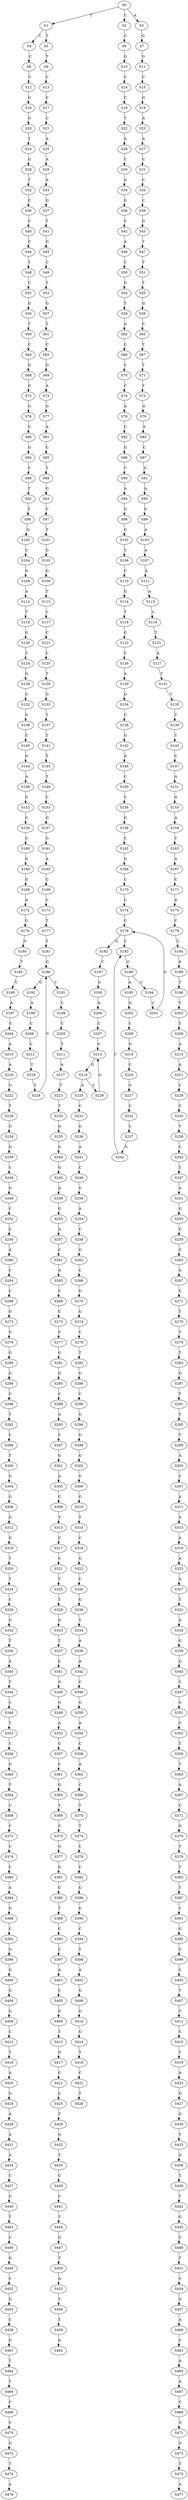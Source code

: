 strict digraph  {
	S0 -> S1 [ label = T ];
	S0 -> S2 [ label = C ];
	S0 -> S3 [ label = A ];
	S1 -> S4 [ label = C ];
	S1 -> S5 [ label = T ];
	S2 -> S6 [ label = C ];
	S3 -> S7 [ label = G ];
	S4 -> S8 [ label = C ];
	S5 -> S9 [ label = T ];
	S6 -> S10 [ label = G ];
	S7 -> S11 [ label = G ];
	S8 -> S12 [ label = C ];
	S9 -> S13 [ label = C ];
	S10 -> S14 [ label = C ];
	S11 -> S15 [ label = C ];
	S12 -> S16 [ label = G ];
	S13 -> S17 [ label = C ];
	S14 -> S18 [ label = C ];
	S15 -> S19 [ label = G ];
	S16 -> S20 [ label = G ];
	S17 -> S21 [ label = C ];
	S18 -> S22 [ label = T ];
	S19 -> S23 [ label = A ];
	S20 -> S24 [ label = T ];
	S21 -> S25 [ label = A ];
	S22 -> S26 [ label = A ];
	S23 -> S27 [ label = A ];
	S24 -> S28 [ label = G ];
	S25 -> S29 [ label = A ];
	S26 -> S30 [ label = C ];
	S27 -> S31 [ label = C ];
	S28 -> S32 [ label = T ];
	S29 -> S33 [ label = A ];
	S30 -> S34 [ label = A ];
	S31 -> S35 [ label = C ];
	S32 -> S36 [ label = C ];
	S33 -> S37 [ label = G ];
	S34 -> S38 [ label = G ];
	S35 -> S39 [ label = C ];
	S36 -> S40 [ label = C ];
	S37 -> S41 [ label = T ];
	S38 -> S42 [ label = C ];
	S39 -> S43 [ label = G ];
	S40 -> S44 [ label = C ];
	S41 -> S45 [ label = G ];
	S42 -> S46 [ label = A ];
	S43 -> S47 [ label = T ];
	S44 -> S48 [ label = T ];
	S45 -> S49 [ label = C ];
	S46 -> S50 [ label = C ];
	S47 -> S51 [ label = T ];
	S48 -> S52 [ label = C ];
	S49 -> S53 [ label = T ];
	S50 -> S54 [ label = G ];
	S51 -> S55 [ label = T ];
	S52 -> S56 [ label = G ];
	S53 -> S57 [ label = G ];
	S54 -> S58 [ label = T ];
	S55 -> S59 [ label = G ];
	S56 -> S60 [ label = T ];
	S57 -> S61 [ label = T ];
	S58 -> S62 [ label = A ];
	S59 -> S63 [ label = C ];
	S60 -> S64 [ label = C ];
	S61 -> S65 [ label = C ];
	S62 -> S66 [ label = C ];
	S63 -> S67 [ label = T ];
	S64 -> S68 [ label = G ];
	S65 -> S69 [ label = G ];
	S66 -> S70 [ label = C ];
	S67 -> S71 [ label = T ];
	S68 -> S72 [ label = G ];
	S69 -> S73 [ label = A ];
	S70 -> S74 [ label = C ];
	S71 -> S75 [ label = T ];
	S72 -> S76 [ label = G ];
	S73 -> S77 [ label = G ];
	S74 -> S78 [ label = A ];
	S75 -> S79 [ label = G ];
	S76 -> S80 [ label = C ];
	S77 -> S81 [ label = A ];
	S78 -> S82 [ label = C ];
	S79 -> S83 [ label = A ];
	S80 -> S84 [ label = G ];
	S81 -> S85 [ label = C ];
	S82 -> S86 [ label = G ];
	S83 -> S87 [ label = C ];
	S84 -> S88 [ label = C ];
	S85 -> S89 [ label = T ];
	S86 -> S90 [ label = C ];
	S87 -> S91 [ label = G ];
	S88 -> S92 [ label = T ];
	S89 -> S93 [ label = G ];
	S90 -> S94 [ label = A ];
	S91 -> S95 [ label = A ];
	S92 -> S96 [ label = T ];
	S93 -> S97 [ label = C ];
	S94 -> S98 [ label = G ];
	S95 -> S99 [ label = G ];
	S96 -> S100 [ label = G ];
	S97 -> S101 [ label = T ];
	S98 -> S102 [ label = G ];
	S99 -> S103 [ label = A ];
	S100 -> S104 [ label = C ];
	S101 -> S105 [ label = G ];
	S102 -> S106 [ label = T ];
	S103 -> S107 [ label = A ];
	S104 -> S108 [ label = G ];
	S105 -> S109 [ label = G ];
	S106 -> S110 [ label = C ];
	S107 -> S111 [ label = A ];
	S108 -> S112 [ label = A ];
	S109 -> S113 [ label = T ];
	S110 -> S114 [ label = G ];
	S111 -> S115 [ label = A ];
	S112 -> S116 [ label = T ];
	S113 -> S117 [ label = C ];
	S114 -> S118 [ label = T ];
	S115 -> S119 [ label = C ];
	S116 -> S120 [ label = G ];
	S117 -> S121 [ label = C ];
	S118 -> S122 [ label = G ];
	S119 -> S123 [ label = T ];
	S120 -> S124 [ label = T ];
	S121 -> S125 [ label = C ];
	S122 -> S126 [ label = C ];
	S123 -> S127 [ label = A ];
	S124 -> S128 [ label = G ];
	S125 -> S129 [ label = T ];
	S126 -> S130 [ label = A ];
	S127 -> S131 [ label = T ];
	S128 -> S132 [ label = C ];
	S129 -> S133 [ label = G ];
	S130 -> S134 [ label = G ];
	S131 -> S135 [ label = T ];
	S132 -> S136 [ label = G ];
	S133 -> S137 [ label = T ];
	S134 -> S138 [ label = C ];
	S135 -> S139 [ label = T ];
	S136 -> S140 [ label = C ];
	S137 -> S141 [ label = T ];
	S138 -> S142 [ label = G ];
	S139 -> S143 [ label = T ];
	S140 -> S144 [ label = G ];
	S141 -> S145 [ label = T ];
	S142 -> S146 [ label = A ];
	S143 -> S147 [ label = C ];
	S144 -> S148 [ label = A ];
	S145 -> S149 [ label = T ];
	S146 -> S150 [ label = C ];
	S147 -> S151 [ label = A ];
	S148 -> S152 [ label = G ];
	S149 -> S153 [ label = C ];
	S150 -> S154 [ label = C ];
	S151 -> S155 [ label = A ];
	S152 -> S156 [ label = C ];
	S153 -> S157 [ label = G ];
	S154 -> S158 [ label = G ];
	S155 -> S159 [ label = A ];
	S156 -> S160 [ label = C ];
	S157 -> S161 [ label = G ];
	S158 -> S162 [ label = C ];
	S159 -> S163 [ label = T ];
	S160 -> S164 [ label = G ];
	S161 -> S165 [ label = A ];
	S162 -> S166 [ label = G ];
	S163 -> S167 [ label = A ];
	S164 -> S168 [ label = G ];
	S165 -> S169 [ label = C ];
	S166 -> S170 [ label = C ];
	S167 -> S171 [ label = C ];
	S168 -> S172 [ label = A ];
	S169 -> S173 [ label = C ];
	S170 -> S174 [ label = C ];
	S171 -> S175 [ label = A ];
	S172 -> S176 [ label = G ];
	S173 -> S177 [ label = T ];
	S174 -> S178 [ label = G ];
	S175 -> S179 [ label = C ];
	S176 -> S180 [ label = G ];
	S177 -> S181 [ label = T ];
	S178 -> S182 [ label = G ];
	S178 -> S183 [ label = C ];
	S179 -> S184 [ label = C ];
	S180 -> S185 [ label = T ];
	S181 -> S186 [ label = G ];
	S182 -> S187 [ label = C ];
	S183 -> S188 [ label = G ];
	S184 -> S189 [ label = A ];
	S185 -> S190 [ label = C ];
	S186 -> S191 [ label = T ];
	S186 -> S192 [ label = G ];
	S187 -> S193 [ label = G ];
	S188 -> S194 [ label = C ];
	S188 -> S195 [ label = A ];
	S189 -> S196 [ label = T ];
	S190 -> S197 [ label = A ];
	S191 -> S198 [ label = C ];
	S192 -> S199 [ label = A ];
	S193 -> S200 [ label = G ];
	S194 -> S201 [ label = C ];
	S195 -> S202 [ label = G ];
	S196 -> S203 [ label = T ];
	S197 -> S204 [ label = C ];
	S198 -> S205 [ label = C ];
	S199 -> S206 [ label = C ];
	S200 -> S207 [ label = C ];
	S201 -> S178 [ label = G ];
	S202 -> S208 [ label = C ];
	S203 -> S209 [ label = T ];
	S204 -> S210 [ label = A ];
	S205 -> S211 [ label = T ];
	S206 -> S212 [ label = C ];
	S207 -> S213 [ label = G ];
	S208 -> S214 [ label = G ];
	S209 -> S215 [ label = A ];
	S210 -> S216 [ label = A ];
	S211 -> S217 [ label = A ];
	S212 -> S218 [ label = T ];
	S213 -> S219 [ label = G ];
	S214 -> S220 [ label = C ];
	S215 -> S221 [ label = A ];
	S216 -> S222 [ label = G ];
	S217 -> S223 [ label = T ];
	S218 -> S224 [ label = T ];
	S219 -> S225 [ label = A ];
	S219 -> S226 [ label = C ];
	S220 -> S227 [ label = G ];
	S221 -> S228 [ label = C ];
	S222 -> S229 [ label = T ];
	S223 -> S230 [ label = T ];
	S224 -> S186 [ label = G ];
	S225 -> S231 [ label = C ];
	S226 -> S213 [ label = G ];
	S227 -> S232 [ label = C ];
	S228 -> S233 [ label = C ];
	S229 -> S234 [ label = G ];
	S230 -> S235 [ label = G ];
	S231 -> S236 [ label = G ];
	S232 -> S237 [ label = C ];
	S233 -> S238 [ label = T ];
	S234 -> S239 [ label = G ];
	S235 -> S240 [ label = G ];
	S236 -> S241 [ label = A ];
	S237 -> S242 [ label = G ];
	S238 -> S243 [ label = C ];
	S239 -> S244 [ label = C ];
	S240 -> S245 [ label = G ];
	S241 -> S246 [ label = C ];
	S242 -> S183 [ label = C ];
	S243 -> S247 [ label = T ];
	S244 -> S248 [ label = G ];
	S245 -> S249 [ label = A ];
	S246 -> S250 [ label = G ];
	S247 -> S251 [ label = A ];
	S248 -> S252 [ label = C ];
	S249 -> S253 [ label = G ];
	S250 -> S254 [ label = A ];
	S251 -> S255 [ label = G ];
	S252 -> S256 [ label = C ];
	S253 -> S257 [ label = A ];
	S254 -> S258 [ label = C ];
	S255 -> S259 [ label = C ];
	S256 -> S260 [ label = A ];
	S257 -> S261 [ label = C ];
	S258 -> S262 [ label = G ];
	S259 -> S263 [ label = C ];
	S260 -> S264 [ label = C ];
	S261 -> S265 [ label = A ];
	S262 -> S266 [ label = C ];
	S263 -> S267 [ label = G ];
	S264 -> S268 [ label = C ];
	S265 -> S269 [ label = C ];
	S266 -> S270 [ label = G ];
	S267 -> S271 [ label = C ];
	S268 -> S272 [ label = G ];
	S269 -> S273 [ label = C ];
	S270 -> S274 [ label = G ];
	S271 -> S275 [ label = T ];
	S272 -> S276 [ label = G ];
	S273 -> S277 [ label = C ];
	S274 -> S278 [ label = C ];
	S275 -> S279 [ label = T ];
	S276 -> S280 [ label = G ];
	S277 -> S281 [ label = G ];
	S278 -> S282 [ label = T ];
	S279 -> S283 [ label = T ];
	S280 -> S284 [ label = G ];
	S281 -> S285 [ label = G ];
	S282 -> S286 [ label = G ];
	S283 -> S287 [ label = G ];
	S284 -> S288 [ label = C ];
	S285 -> S289 [ label = C ];
	S286 -> S290 [ label = C ];
	S287 -> S291 [ label = T ];
	S288 -> S292 [ label = T ];
	S289 -> S293 [ label = A ];
	S290 -> S294 [ label = G ];
	S291 -> S295 [ label = T ];
	S292 -> S296 [ label = C ];
	S293 -> S297 [ label = C ];
	S294 -> S298 [ label = G ];
	S295 -> S299 [ label = T ];
	S296 -> S300 [ label = T ];
	S297 -> S301 [ label = G ];
	S298 -> S302 [ label = G ];
	S299 -> S303 [ label = A ];
	S300 -> S304 [ label = G ];
	S301 -> S305 [ label = A ];
	S302 -> S306 [ label = G ];
	S303 -> S307 [ label = C ];
	S304 -> S308 [ label = G ];
	S305 -> S309 [ label = C ];
	S306 -> S310 [ label = G ];
	S307 -> S311 [ label = A ];
	S308 -> S312 [ label = G ];
	S309 -> S313 [ label = T ];
	S310 -> S314 [ label = T ];
	S311 -> S315 [ label = A ];
	S312 -> S316 [ label = G ];
	S313 -> S317 [ label = C ];
	S314 -> S318 [ label = C ];
	S315 -> S319 [ label = A ];
	S316 -> S320 [ label = T ];
	S317 -> S321 [ label = C ];
	S318 -> S322 [ label = G ];
	S319 -> S323 [ label = A ];
	S320 -> S324 [ label = T ];
	S321 -> S325 [ label = T ];
	S322 -> S326 [ label = C ];
	S323 -> S327 [ label = A ];
	S324 -> S328 [ label = C ];
	S325 -> S329 [ label = T ];
	S326 -> S330 [ label = G ];
	S327 -> S331 [ label = T ];
	S328 -> S332 [ label = G ];
	S329 -> S333 [ label = G ];
	S330 -> S334 [ label = T ];
	S331 -> S335 [ label = A ];
	S332 -> S336 [ label = T ];
	S333 -> S337 [ label = T ];
	S334 -> S338 [ label = A ];
	S335 -> S339 [ label = G ];
	S336 -> S340 [ label = A ];
	S337 -> S341 [ label = C ];
	S338 -> S342 [ label = A ];
	S339 -> S343 [ label = G ];
	S340 -> S344 [ label = T ];
	S341 -> S345 [ label = G ];
	S342 -> S346 [ label = C ];
	S343 -> S347 [ label = C ];
	S344 -> S348 [ label = C ];
	S345 -> S349 [ label = G ];
	S346 -> S350 [ label = G ];
	S347 -> S351 [ label = C ];
	S348 -> S352 [ label = T ];
	S349 -> S353 [ label = A ];
	S350 -> S354 [ label = A ];
	S351 -> S355 [ label = C ];
	S352 -> S356 [ label = C ];
	S353 -> S357 [ label = C ];
	S354 -> S358 [ label = C ];
	S355 -> S359 [ label = T ];
	S356 -> S360 [ label = G ];
	S357 -> S361 [ label = C ];
	S358 -> S362 [ label = A ];
	S359 -> S363 [ label = T ];
	S360 -> S364 [ label = T ];
	S361 -> S365 [ label = G ];
	S362 -> S366 [ label = C ];
	S363 -> S367 [ label = A ];
	S364 -> S368 [ label = C ];
	S365 -> S369 [ label = T ];
	S366 -> S370 [ label = T ];
	S367 -> S371 [ label = C ];
	S368 -> S372 [ label = C ];
	S369 -> S373 [ label = C ];
	S370 -> S374 [ label = T ];
	S371 -> S375 [ label = G ];
	S372 -> S376 [ label = C ];
	S373 -> S377 [ label = G ];
	S374 -> S378 [ label = C ];
	S375 -> S379 [ label = T ];
	S376 -> S380 [ label = C ];
	S377 -> S381 [ label = G ];
	S378 -> S382 [ label = C ];
	S379 -> S383 [ label = T ];
	S380 -> S384 [ label = A ];
	S381 -> S385 [ label = C ];
	S382 -> S386 [ label = G ];
	S383 -> S387 [ label = T ];
	S384 -> S388 [ label = G ];
	S385 -> S389 [ label = T ];
	S386 -> S390 [ label = G ];
	S387 -> S391 [ label = C ];
	S388 -> S392 [ label = C ];
	S389 -> S393 [ label = C ];
	S390 -> S394 [ label = C ];
	S391 -> S395 [ label = G ];
	S392 -> S396 [ label = G ];
	S393 -> S397 [ label = C ];
	S394 -> S398 [ label = T ];
	S395 -> S399 [ label = C ];
	S396 -> S400 [ label = G ];
	S397 -> S401 [ label = A ];
	S398 -> S402 [ label = A ];
	S399 -> S403 [ label = C ];
	S400 -> S404 [ label = G ];
	S401 -> S405 [ label = C ];
	S402 -> S406 [ label = G ];
	S403 -> S407 [ label = T ];
	S404 -> S408 [ label = G ];
	S405 -> S409 [ label = G ];
	S406 -> S410 [ label = G ];
	S407 -> S411 [ label = C ];
	S408 -> S412 [ label = C ];
	S409 -> S413 [ label = T ];
	S410 -> S414 [ label = G ];
	S411 -> S415 [ label = C ];
	S412 -> S416 [ label = T ];
	S413 -> S417 [ label = G ];
	S414 -> S418 [ label = T ];
	S415 -> S419 [ label = T ];
	S416 -> S420 [ label = A ];
	S417 -> S421 [ label = C ];
	S418 -> S422 [ label = C ];
	S419 -> S423 [ label = A ];
	S420 -> S424 [ label = G ];
	S421 -> S425 [ label = C ];
	S422 -> S426 [ label = T ];
	S423 -> S427 [ label = G ];
	S424 -> S428 [ label = A ];
	S425 -> S429 [ label = T ];
	S427 -> S430 [ label = G ];
	S428 -> S431 [ label = A ];
	S429 -> S432 [ label = G ];
	S430 -> S433 [ label = T ];
	S431 -> S434 [ label = A ];
	S432 -> S435 [ label = T ];
	S433 -> S436 [ label = G ];
	S434 -> S437 [ label = C ];
	S435 -> S438 [ label = C ];
	S436 -> S439 [ label = T ];
	S437 -> S440 [ label = G ];
	S438 -> S441 [ label = C ];
	S439 -> S442 [ label = T ];
	S440 -> S443 [ label = T ];
	S441 -> S444 [ label = T ];
	S442 -> S445 [ label = G ];
	S443 -> S446 [ label = C ];
	S444 -> S447 [ label = G ];
	S445 -> S448 [ label = C ];
	S446 -> S449 [ label = G ];
	S447 -> S450 [ label = T ];
	S448 -> S451 [ label = T ];
	S449 -> S452 [ label = C ];
	S450 -> S453 [ label = A ];
	S451 -> S454 [ label = C ];
	S452 -> S455 [ label = G ];
	S453 -> S456 [ label = T ];
	S454 -> S457 [ label = G ];
	S455 -> S458 [ label = C ];
	S456 -> S459 [ label = T ];
	S457 -> S460 [ label = A ];
	S458 -> S461 [ label = G ];
	S459 -> S462 [ label = G ];
	S460 -> S463 [ label = C ];
	S461 -> S464 [ label = T ];
	S463 -> S465 [ label = A ];
	S464 -> S466 [ label = T ];
	S465 -> S467 [ label = A ];
	S466 -> S468 [ label = C ];
	S467 -> S469 [ label = C ];
	S468 -> S470 [ label = C ];
	S469 -> S471 [ label = G ];
	S470 -> S472 [ label = G ];
	S471 -> S473 [ label = G ];
	S472 -> S474 [ label = T ];
	S473 -> S475 [ label = T ];
	S474 -> S476 [ label = A ];
	S475 -> S477 [ label = A ];
}
